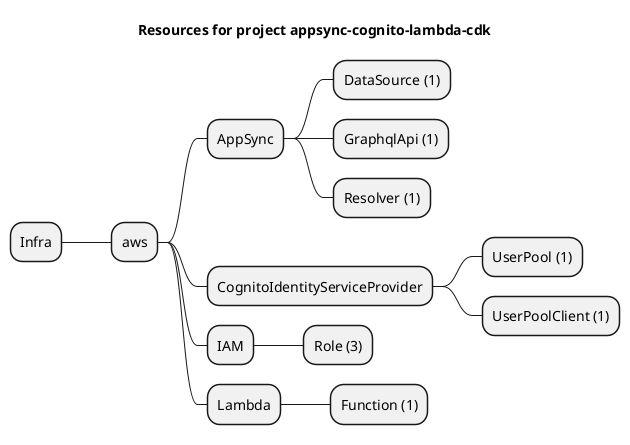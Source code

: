 @startmindmap
title Resources for project appsync-cognito-lambda-cdk
skinparam monochrome true
+ Infra
++ aws
+++ AppSync
++++ DataSource (1)
++++ GraphqlApi (1)
++++ Resolver (1)
+++ CognitoIdentityServiceProvider
++++ UserPool (1)
++++ UserPoolClient (1)
+++ IAM
++++ Role (3)
+++ Lambda
++++ Function (1)
@endmindmap